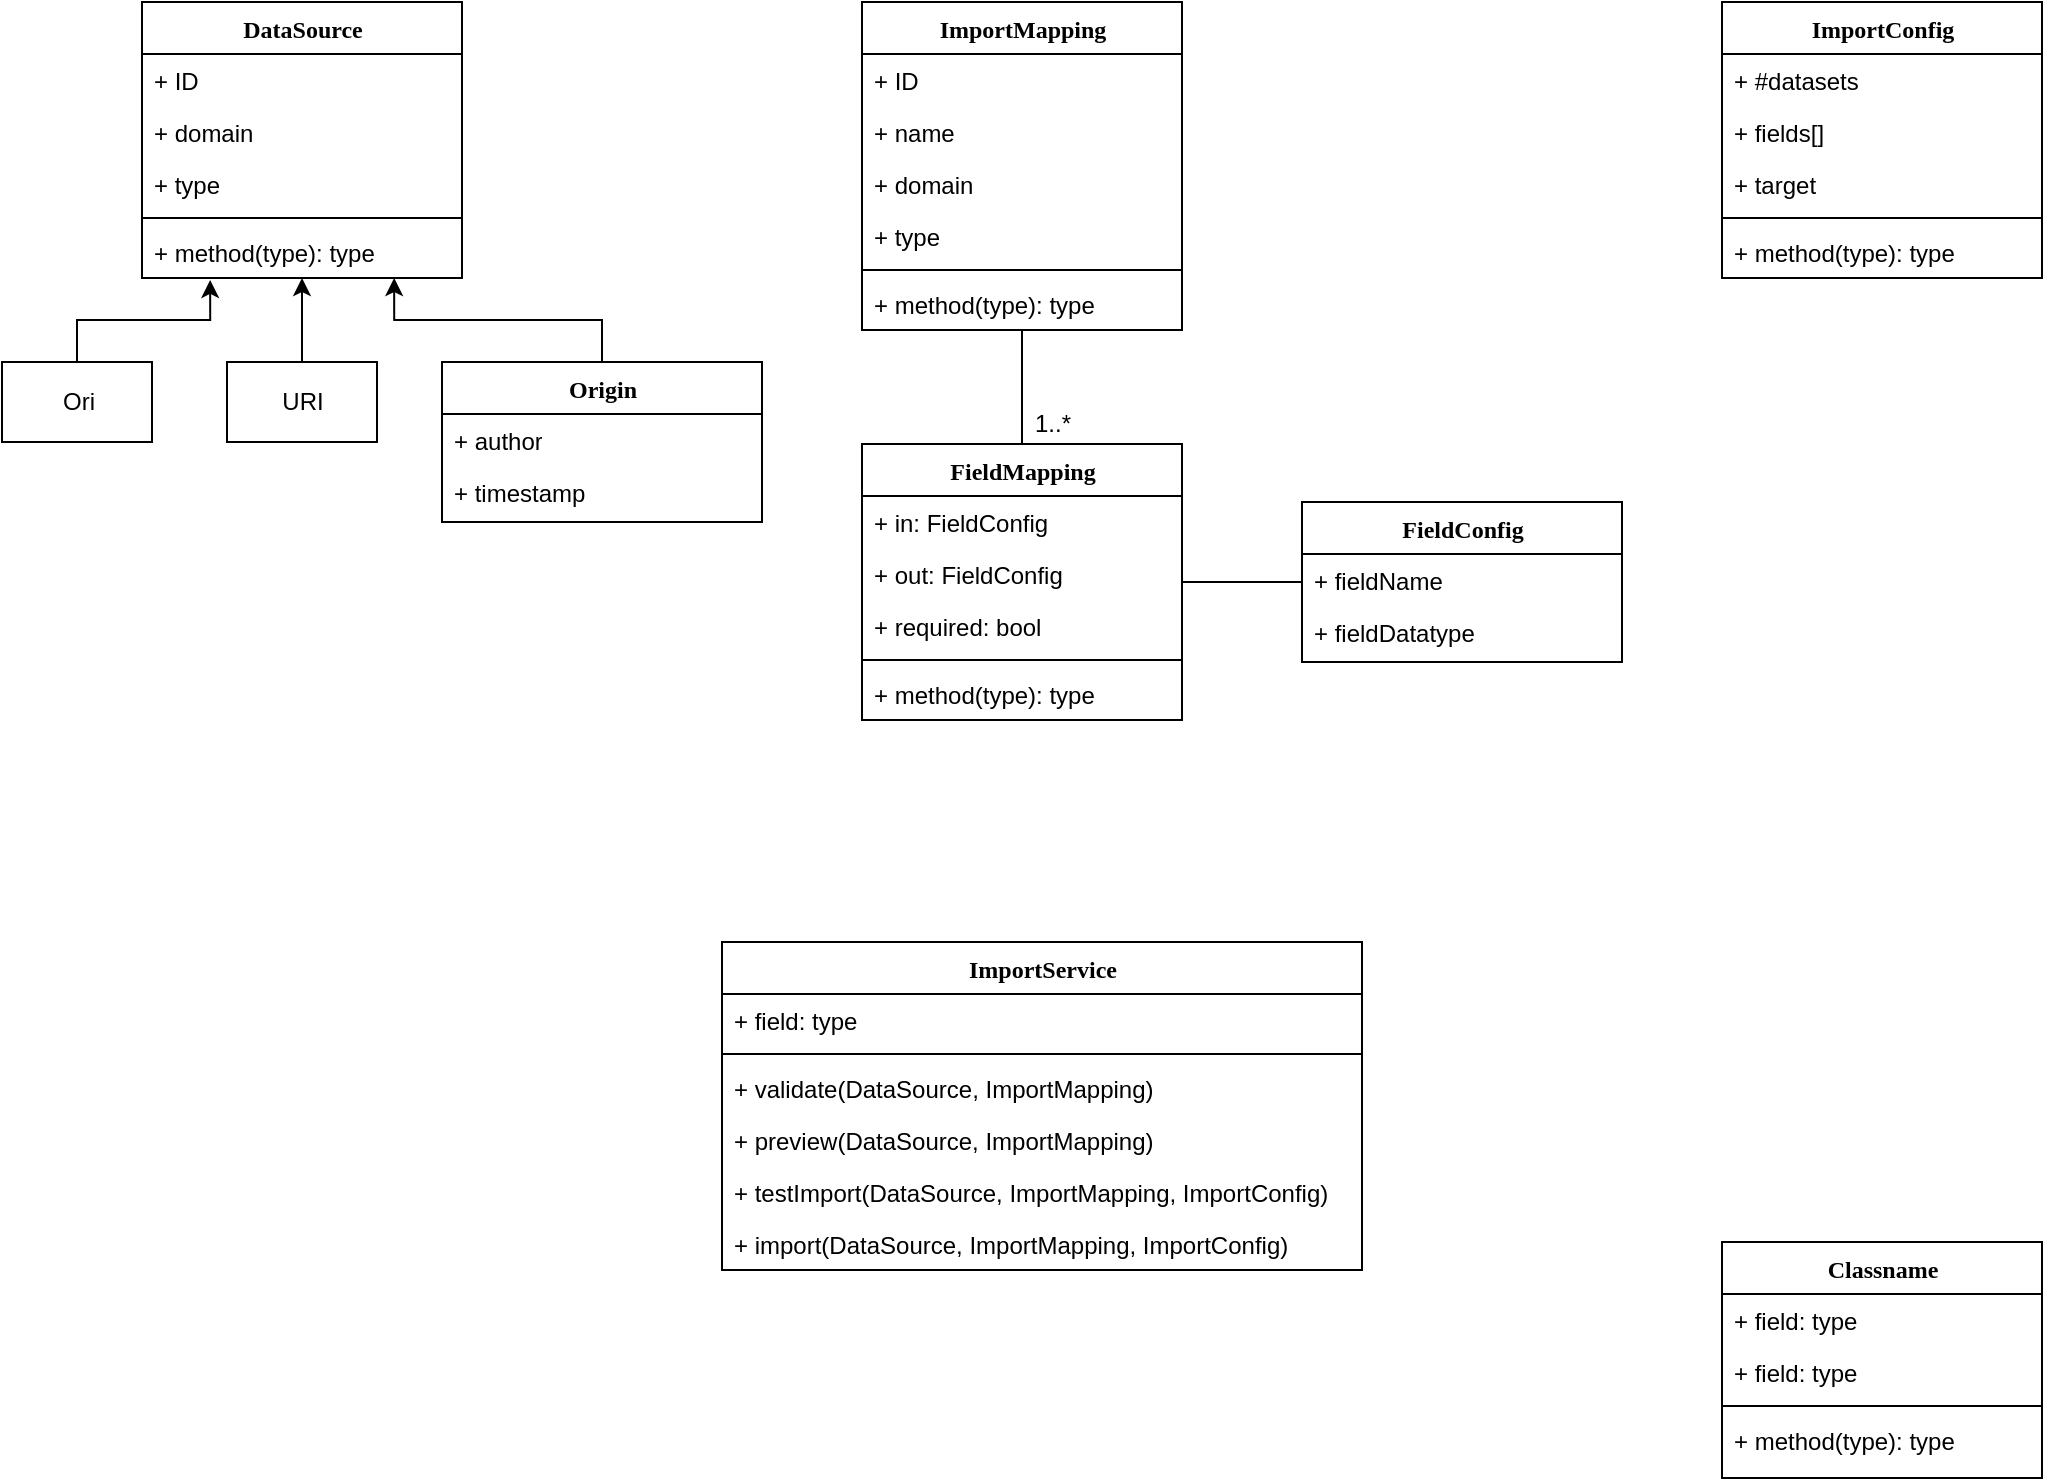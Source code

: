 <mxfile version="12.3.0" type="github" pages="1">
  <diagram name="Page-1" id="6133507b-19e7-1e82-6fc7-422aa6c4b21f">
    <mxGraphModel dx="2062" dy="1129" grid="1" gridSize="10" guides="1" tooltips="1" connect="1" arrows="1" fold="1" page="1" pageScale="1" pageWidth="1100" pageHeight="850" background="#ffffff" math="0" shadow="0">
      <root>
        <mxCell id="0"/>
        <mxCell id="1" parent="0"/>
        <mxCell id="78961159f06e98e8-17" value="Classname" style="swimlane;html=1;fontStyle=1;align=center;verticalAlign=top;childLayout=stackLayout;horizontal=1;startSize=26;horizontalStack=0;resizeParent=1;resizeLast=0;collapsible=1;marginBottom=0;swimlaneFillColor=#ffffff;rounded=0;shadow=0;comic=0;labelBackgroundColor=none;strokeWidth=1;fillColor=none;fontFamily=Verdana;fontSize=12" parent="1" vertex="1">
          <mxGeometry x="910" y="680" width="160" height="118" as="geometry"/>
        </mxCell>
        <mxCell id="78961159f06e98e8-23" value="+ field: type" style="text;html=1;strokeColor=none;fillColor=none;align=left;verticalAlign=top;spacingLeft=4;spacingRight=4;whiteSpace=wrap;overflow=hidden;rotatable=0;points=[[0,0.5],[1,0.5]];portConstraint=eastwest;" parent="78961159f06e98e8-17" vertex="1">
          <mxGeometry y="26" width="160" height="26" as="geometry"/>
        </mxCell>
        <mxCell id="78961159f06e98e8-24" value="+ field: type" style="text;html=1;strokeColor=none;fillColor=none;align=left;verticalAlign=top;spacingLeft=4;spacingRight=4;whiteSpace=wrap;overflow=hidden;rotatable=0;points=[[0,0.5],[1,0.5]];portConstraint=eastwest;" parent="78961159f06e98e8-17" vertex="1">
          <mxGeometry y="52" width="160" height="26" as="geometry"/>
        </mxCell>
        <mxCell id="78961159f06e98e8-19" value="" style="line;html=1;strokeWidth=1;fillColor=none;align=left;verticalAlign=middle;spacingTop=-1;spacingLeft=3;spacingRight=3;rotatable=0;labelPosition=right;points=[];portConstraint=eastwest;" parent="78961159f06e98e8-17" vertex="1">
          <mxGeometry y="78" width="160" height="8" as="geometry"/>
        </mxCell>
        <mxCell id="78961159f06e98e8-27" value="+ method(type): type" style="text;html=1;strokeColor=none;fillColor=none;align=left;verticalAlign=top;spacingLeft=4;spacingRight=4;whiteSpace=wrap;overflow=hidden;rotatable=0;points=[[0,0.5],[1,0.5]];portConstraint=eastwest;" parent="78961159f06e98e8-17" vertex="1">
          <mxGeometry y="86" width="160" height="26" as="geometry"/>
        </mxCell>
        <mxCell id="tQbu4OHNhD7reHEDY6yL-50" value="ImportConfig" style="swimlane;html=1;fontStyle=1;align=center;verticalAlign=top;childLayout=stackLayout;horizontal=1;startSize=26;horizontalStack=0;resizeParent=1;resizeLast=0;collapsible=1;marginBottom=0;swimlaneFillColor=#ffffff;rounded=0;shadow=0;comic=0;labelBackgroundColor=none;strokeWidth=1;fillColor=none;fontFamily=Verdana;fontSize=12" vertex="1" parent="1">
          <mxGeometry x="910" y="60" width="160" height="138" as="geometry"/>
        </mxCell>
        <mxCell id="tQbu4OHNhD7reHEDY6yL-51" value="&lt;div&gt;+ #datasets&lt;/div&gt;" style="text;html=1;strokeColor=none;fillColor=none;align=left;verticalAlign=top;spacingLeft=4;spacingRight=4;whiteSpace=wrap;overflow=hidden;rotatable=0;points=[[0,0.5],[1,0.5]];portConstraint=eastwest;" vertex="1" parent="tQbu4OHNhD7reHEDY6yL-50">
          <mxGeometry y="26" width="160" height="26" as="geometry"/>
        </mxCell>
        <mxCell id="tQbu4OHNhD7reHEDY6yL-52" value="+ fields[]" style="text;html=1;strokeColor=none;fillColor=none;align=left;verticalAlign=top;spacingLeft=4;spacingRight=4;whiteSpace=wrap;overflow=hidden;rotatable=0;points=[[0,0.5],[1,0.5]];portConstraint=eastwest;" vertex="1" parent="tQbu4OHNhD7reHEDY6yL-50">
          <mxGeometry y="52" width="160" height="26" as="geometry"/>
        </mxCell>
        <mxCell id="tQbu4OHNhD7reHEDY6yL-55" value="+ target" style="text;html=1;strokeColor=none;fillColor=none;align=left;verticalAlign=top;spacingLeft=4;spacingRight=4;whiteSpace=wrap;overflow=hidden;rotatable=0;points=[[0,0.5],[1,0.5]];portConstraint=eastwest;" vertex="1" parent="tQbu4OHNhD7reHEDY6yL-50">
          <mxGeometry y="78" width="160" height="26" as="geometry"/>
        </mxCell>
        <mxCell id="tQbu4OHNhD7reHEDY6yL-53" value="" style="line;html=1;strokeWidth=1;fillColor=none;align=left;verticalAlign=middle;spacingTop=-1;spacingLeft=3;spacingRight=3;rotatable=0;labelPosition=right;points=[];portConstraint=eastwest;" vertex="1" parent="tQbu4OHNhD7reHEDY6yL-50">
          <mxGeometry y="104" width="160" height="8" as="geometry"/>
        </mxCell>
        <mxCell id="tQbu4OHNhD7reHEDY6yL-54" value="+ method(type): type" style="text;html=1;strokeColor=none;fillColor=none;align=left;verticalAlign=top;spacingLeft=4;spacingRight=4;whiteSpace=wrap;overflow=hidden;rotatable=0;points=[[0,0.5],[1,0.5]];portConstraint=eastwest;" vertex="1" parent="tQbu4OHNhD7reHEDY6yL-50">
          <mxGeometry y="112" width="160" height="26" as="geometry"/>
        </mxCell>
        <mxCell id="tQbu4OHNhD7reHEDY6yL-56" value="" style="group" vertex="1" connectable="0" parent="1">
          <mxGeometry x="50" y="60" width="380" height="260" as="geometry"/>
        </mxCell>
        <mxCell id="tQbu4OHNhD7reHEDY6yL-2" value="&lt;div&gt;DataSource&lt;/div&gt;" style="swimlane;html=1;fontStyle=1;align=center;verticalAlign=top;childLayout=stackLayout;horizontal=1;startSize=26;horizontalStack=0;resizeParent=1;resizeLast=0;collapsible=1;marginBottom=0;swimlaneFillColor=#ffffff;rounded=0;shadow=0;comic=0;labelBackgroundColor=none;strokeWidth=1;fillColor=none;fontFamily=Verdana;fontSize=12" vertex="1" parent="tQbu4OHNhD7reHEDY6yL-56">
          <mxGeometry x="70" width="160" height="138" as="geometry"/>
        </mxCell>
        <mxCell id="tQbu4OHNhD7reHEDY6yL-3" value="+ ID" style="text;html=1;strokeColor=none;fillColor=none;align=left;verticalAlign=top;spacingLeft=4;spacingRight=4;whiteSpace=wrap;overflow=hidden;rotatable=0;points=[[0,0.5],[1,0.5]];portConstraint=eastwest;" vertex="1" parent="tQbu4OHNhD7reHEDY6yL-2">
          <mxGeometry y="26" width="160" height="26" as="geometry"/>
        </mxCell>
        <mxCell id="tQbu4OHNhD7reHEDY6yL-4" value="+ domain" style="text;html=1;strokeColor=none;fillColor=none;align=left;verticalAlign=top;spacingLeft=4;spacingRight=4;whiteSpace=wrap;overflow=hidden;rotatable=0;points=[[0,0.5],[1,0.5]];portConstraint=eastwest;" vertex="1" parent="tQbu4OHNhD7reHEDY6yL-2">
          <mxGeometry y="52" width="160" height="26" as="geometry"/>
        </mxCell>
        <mxCell id="tQbu4OHNhD7reHEDY6yL-7" value="+ type" style="text;html=1;strokeColor=none;fillColor=none;align=left;verticalAlign=top;spacingLeft=4;spacingRight=4;whiteSpace=wrap;overflow=hidden;rotatable=0;points=[[0,0.5],[1,0.5]];portConstraint=eastwest;" vertex="1" parent="tQbu4OHNhD7reHEDY6yL-2">
          <mxGeometry y="78" width="160" height="26" as="geometry"/>
        </mxCell>
        <mxCell id="tQbu4OHNhD7reHEDY6yL-5" value="" style="line;html=1;strokeWidth=1;fillColor=none;align=left;verticalAlign=middle;spacingTop=-1;spacingLeft=3;spacingRight=3;rotatable=0;labelPosition=right;points=[];portConstraint=eastwest;" vertex="1" parent="tQbu4OHNhD7reHEDY6yL-2">
          <mxGeometry y="104" width="160" height="8" as="geometry"/>
        </mxCell>
        <mxCell id="tQbu4OHNhD7reHEDY6yL-6" value="+ method(type): type" style="text;html=1;strokeColor=none;fillColor=none;align=left;verticalAlign=top;spacingLeft=4;spacingRight=4;whiteSpace=wrap;overflow=hidden;rotatable=0;points=[[0,0.5],[1,0.5]];portConstraint=eastwest;" vertex="1" parent="tQbu4OHNhD7reHEDY6yL-2">
          <mxGeometry y="112" width="160" height="26" as="geometry"/>
        </mxCell>
        <mxCell id="tQbu4OHNhD7reHEDY6yL-16" style="edgeStyle=orthogonalEdgeStyle;rounded=0;orthogonalLoop=1;jettySize=auto;html=1;entryX=0.213;entryY=1.038;entryDx=0;entryDy=0;entryPerimeter=0;" edge="1" parent="tQbu4OHNhD7reHEDY6yL-56" source="tQbu4OHNhD7reHEDY6yL-10" target="tQbu4OHNhD7reHEDY6yL-6">
          <mxGeometry relative="1" as="geometry"/>
        </mxCell>
        <mxCell id="tQbu4OHNhD7reHEDY6yL-10" value="Ori" style="html=1;" vertex="1" parent="tQbu4OHNhD7reHEDY6yL-56">
          <mxGeometry y="180" width="75" height="40" as="geometry"/>
        </mxCell>
        <mxCell id="tQbu4OHNhD7reHEDY6yL-15" style="edgeStyle=orthogonalEdgeStyle;rounded=0;orthogonalLoop=1;jettySize=auto;html=1;" edge="1" parent="tQbu4OHNhD7reHEDY6yL-56" source="tQbu4OHNhD7reHEDY6yL-14" target="tQbu4OHNhD7reHEDY6yL-2">
          <mxGeometry relative="1" as="geometry"/>
        </mxCell>
        <mxCell id="tQbu4OHNhD7reHEDY6yL-14" value="URI" style="html=1;" vertex="1" parent="tQbu4OHNhD7reHEDY6yL-56">
          <mxGeometry x="112.5" y="180" width="75" height="40" as="geometry"/>
        </mxCell>
        <mxCell id="tQbu4OHNhD7reHEDY6yL-24" style="edgeStyle=orthogonalEdgeStyle;rounded=0;orthogonalLoop=1;jettySize=auto;html=1;entryX=0.788;entryY=1;entryDx=0;entryDy=0;entryPerimeter=0;" edge="1" parent="tQbu4OHNhD7reHEDY6yL-56" source="tQbu4OHNhD7reHEDY6yL-19" target="tQbu4OHNhD7reHEDY6yL-6">
          <mxGeometry relative="1" as="geometry"/>
        </mxCell>
        <mxCell id="tQbu4OHNhD7reHEDY6yL-19" value="Origin" style="swimlane;html=1;fontStyle=1;align=center;verticalAlign=top;childLayout=stackLayout;horizontal=1;startSize=26;horizontalStack=0;resizeParent=1;resizeLast=0;collapsible=1;marginBottom=0;swimlaneFillColor=#ffffff;rounded=0;shadow=0;comic=0;labelBackgroundColor=none;strokeWidth=1;fillColor=none;fontFamily=Verdana;fontSize=12" vertex="1" parent="tQbu4OHNhD7reHEDY6yL-56">
          <mxGeometry x="220" y="180" width="160" height="80" as="geometry"/>
        </mxCell>
        <mxCell id="tQbu4OHNhD7reHEDY6yL-20" value="+ author" style="text;html=1;strokeColor=none;fillColor=none;align=left;verticalAlign=top;spacingLeft=4;spacingRight=4;whiteSpace=wrap;overflow=hidden;rotatable=0;points=[[0,0.5],[1,0.5]];portConstraint=eastwest;" vertex="1" parent="tQbu4OHNhD7reHEDY6yL-19">
          <mxGeometry y="26" width="160" height="26" as="geometry"/>
        </mxCell>
        <mxCell id="tQbu4OHNhD7reHEDY6yL-21" value="+ timestamp" style="text;html=1;strokeColor=none;fillColor=none;align=left;verticalAlign=top;spacingLeft=4;spacingRight=4;whiteSpace=wrap;overflow=hidden;rotatable=0;points=[[0,0.5],[1,0.5]];portConstraint=eastwest;" vertex="1" parent="tQbu4OHNhD7reHEDY6yL-19">
          <mxGeometry y="52" width="160" height="26" as="geometry"/>
        </mxCell>
        <mxCell id="tQbu4OHNhD7reHEDY6yL-57" value="" style="group" vertex="1" connectable="0" parent="1">
          <mxGeometry x="480" y="60" width="380" height="359" as="geometry"/>
        </mxCell>
        <mxCell id="tQbu4OHNhD7reHEDY6yL-25" value="ImportMapping" style="swimlane;html=1;fontStyle=1;align=center;verticalAlign=top;childLayout=stackLayout;horizontal=1;startSize=26;horizontalStack=0;resizeParent=1;resizeLast=0;collapsible=1;marginBottom=0;swimlaneFillColor=#ffffff;rounded=0;shadow=0;comic=0;labelBackgroundColor=none;strokeWidth=1;fillColor=none;fontFamily=Verdana;fontSize=12" vertex="1" parent="tQbu4OHNhD7reHEDY6yL-57">
          <mxGeometry width="160" height="164" as="geometry"/>
        </mxCell>
        <mxCell id="tQbu4OHNhD7reHEDY6yL-26" value="+ ID" style="text;html=1;strokeColor=none;fillColor=none;align=left;verticalAlign=top;spacingLeft=4;spacingRight=4;whiteSpace=wrap;overflow=hidden;rotatable=0;points=[[0,0.5],[1,0.5]];portConstraint=eastwest;" vertex="1" parent="tQbu4OHNhD7reHEDY6yL-25">
          <mxGeometry y="26" width="160" height="26" as="geometry"/>
        </mxCell>
        <mxCell id="tQbu4OHNhD7reHEDY6yL-27" value="+ name" style="text;html=1;strokeColor=none;fillColor=none;align=left;verticalAlign=top;spacingLeft=4;spacingRight=4;whiteSpace=wrap;overflow=hidden;rotatable=0;points=[[0,0.5],[1,0.5]];portConstraint=eastwest;" vertex="1" parent="tQbu4OHNhD7reHEDY6yL-25">
          <mxGeometry y="52" width="160" height="26" as="geometry"/>
        </mxCell>
        <mxCell id="tQbu4OHNhD7reHEDY6yL-30" value="+ domain" style="text;html=1;strokeColor=none;fillColor=none;align=left;verticalAlign=top;spacingLeft=4;spacingRight=4;whiteSpace=wrap;overflow=hidden;rotatable=0;points=[[0,0.5],[1,0.5]];portConstraint=eastwest;" vertex="1" parent="tQbu4OHNhD7reHEDY6yL-25">
          <mxGeometry y="78" width="160" height="26" as="geometry"/>
        </mxCell>
        <mxCell id="tQbu4OHNhD7reHEDY6yL-31" value="+ type" style="text;html=1;strokeColor=none;fillColor=none;align=left;verticalAlign=top;spacingLeft=4;spacingRight=4;whiteSpace=wrap;overflow=hidden;rotatable=0;points=[[0,0.5],[1,0.5]];portConstraint=eastwest;" vertex="1" parent="tQbu4OHNhD7reHEDY6yL-25">
          <mxGeometry y="104" width="160" height="26" as="geometry"/>
        </mxCell>
        <mxCell id="tQbu4OHNhD7reHEDY6yL-28" value="" style="line;html=1;strokeWidth=1;fillColor=none;align=left;verticalAlign=middle;spacingTop=-1;spacingLeft=3;spacingRight=3;rotatable=0;labelPosition=right;points=[];portConstraint=eastwest;" vertex="1" parent="tQbu4OHNhD7reHEDY6yL-25">
          <mxGeometry y="130" width="160" height="8" as="geometry"/>
        </mxCell>
        <mxCell id="tQbu4OHNhD7reHEDY6yL-29" value="+ method(type): type" style="text;html=1;strokeColor=none;fillColor=none;align=left;verticalAlign=top;spacingLeft=4;spacingRight=4;whiteSpace=wrap;overflow=hidden;rotatable=0;points=[[0,0.5],[1,0.5]];portConstraint=eastwest;" vertex="1" parent="tQbu4OHNhD7reHEDY6yL-25">
          <mxGeometry y="138" width="160" height="26" as="geometry"/>
        </mxCell>
        <mxCell id="tQbu4OHNhD7reHEDY6yL-48" style="edgeStyle=orthogonalEdgeStyle;rounded=0;orthogonalLoop=1;jettySize=auto;html=1;endArrow=none;endFill=0;" edge="1" parent="tQbu4OHNhD7reHEDY6yL-57" source="tQbu4OHNhD7reHEDY6yL-32" target="tQbu4OHNhD7reHEDY6yL-25">
          <mxGeometry relative="1" as="geometry"/>
        </mxCell>
        <mxCell id="tQbu4OHNhD7reHEDY6yL-32" value="FieldMapping" style="swimlane;html=1;fontStyle=1;align=center;verticalAlign=top;childLayout=stackLayout;horizontal=1;startSize=26;horizontalStack=0;resizeParent=1;resizeLast=0;collapsible=1;marginBottom=0;swimlaneFillColor=#ffffff;rounded=0;shadow=0;comic=0;labelBackgroundColor=none;strokeWidth=1;fillColor=none;fontFamily=Verdana;fontSize=12" vertex="1" parent="tQbu4OHNhD7reHEDY6yL-57">
          <mxGeometry y="221" width="160" height="138" as="geometry"/>
        </mxCell>
        <mxCell id="tQbu4OHNhD7reHEDY6yL-33" value="+ in: FieldConfig" style="text;html=1;strokeColor=none;fillColor=none;align=left;verticalAlign=top;spacingLeft=4;spacingRight=4;whiteSpace=wrap;overflow=hidden;rotatable=0;points=[[0,0.5],[1,0.5]];portConstraint=eastwest;" vertex="1" parent="tQbu4OHNhD7reHEDY6yL-32">
          <mxGeometry y="26" width="160" height="26" as="geometry"/>
        </mxCell>
        <mxCell id="tQbu4OHNhD7reHEDY6yL-34" value="+ out: FieldConfig" style="text;html=1;strokeColor=none;fillColor=none;align=left;verticalAlign=top;spacingLeft=4;spacingRight=4;whiteSpace=wrap;overflow=hidden;rotatable=0;points=[[0,0.5],[1,0.5]];portConstraint=eastwest;" vertex="1" parent="tQbu4OHNhD7reHEDY6yL-32">
          <mxGeometry y="52" width="160" height="26" as="geometry"/>
        </mxCell>
        <mxCell id="tQbu4OHNhD7reHEDY6yL-37" value="+ required: bool" style="text;html=1;strokeColor=none;fillColor=none;align=left;verticalAlign=top;spacingLeft=4;spacingRight=4;whiteSpace=wrap;overflow=hidden;rotatable=0;points=[[0,0.5],[1,0.5]];portConstraint=eastwest;" vertex="1" parent="tQbu4OHNhD7reHEDY6yL-32">
          <mxGeometry y="78" width="160" height="26" as="geometry"/>
        </mxCell>
        <mxCell id="tQbu4OHNhD7reHEDY6yL-35" value="" style="line;html=1;strokeWidth=1;fillColor=none;align=left;verticalAlign=middle;spacingTop=-1;spacingLeft=3;spacingRight=3;rotatable=0;labelPosition=right;points=[];portConstraint=eastwest;" vertex="1" parent="tQbu4OHNhD7reHEDY6yL-32">
          <mxGeometry y="104" width="160" height="8" as="geometry"/>
        </mxCell>
        <mxCell id="tQbu4OHNhD7reHEDY6yL-36" value="+ method(type): type" style="text;html=1;strokeColor=none;fillColor=none;align=left;verticalAlign=top;spacingLeft=4;spacingRight=4;whiteSpace=wrap;overflow=hidden;rotatable=0;points=[[0,0.5],[1,0.5]];portConstraint=eastwest;" vertex="1" parent="tQbu4OHNhD7reHEDY6yL-32">
          <mxGeometry y="112" width="160" height="26" as="geometry"/>
        </mxCell>
        <mxCell id="tQbu4OHNhD7reHEDY6yL-38" value="FieldConfig" style="swimlane;html=1;fontStyle=1;align=center;verticalAlign=top;childLayout=stackLayout;horizontal=1;startSize=26;horizontalStack=0;resizeParent=1;resizeLast=0;collapsible=1;marginBottom=0;swimlaneFillColor=#ffffff;rounded=0;shadow=0;comic=0;labelBackgroundColor=none;strokeWidth=1;fillColor=none;fontFamily=Verdana;fontSize=12" vertex="1" parent="tQbu4OHNhD7reHEDY6yL-57">
          <mxGeometry x="220" y="250" width="160" height="80" as="geometry"/>
        </mxCell>
        <mxCell id="tQbu4OHNhD7reHEDY6yL-39" value="+ fieldName" style="text;html=1;strokeColor=none;fillColor=none;align=left;verticalAlign=top;spacingLeft=4;spacingRight=4;whiteSpace=wrap;overflow=hidden;rotatable=0;points=[[0,0.5],[1,0.5]];portConstraint=eastwest;" vertex="1" parent="tQbu4OHNhD7reHEDY6yL-38">
          <mxGeometry y="26" width="160" height="26" as="geometry"/>
        </mxCell>
        <mxCell id="tQbu4OHNhD7reHEDY6yL-40" value="+ fieldDatatype" style="text;html=1;strokeColor=none;fillColor=none;align=left;verticalAlign=top;spacingLeft=4;spacingRight=4;whiteSpace=wrap;overflow=hidden;rotatable=0;points=[[0,0.5],[1,0.5]];portConstraint=eastwest;" vertex="1" parent="tQbu4OHNhD7reHEDY6yL-38">
          <mxGeometry y="52" width="160" height="26" as="geometry"/>
        </mxCell>
        <mxCell id="tQbu4OHNhD7reHEDY6yL-47" style="edgeStyle=orthogonalEdgeStyle;rounded=0;orthogonalLoop=1;jettySize=auto;html=1;endArrow=none;endFill=0;" edge="1" parent="tQbu4OHNhD7reHEDY6yL-57" source="tQbu4OHNhD7reHEDY6yL-32" target="tQbu4OHNhD7reHEDY6yL-38">
          <mxGeometry relative="1" as="geometry"/>
        </mxCell>
        <mxCell id="tQbu4OHNhD7reHEDY6yL-49" value="1..*" style="text;html=1;align=center;verticalAlign=middle;resizable=0;points=[];;autosize=1;" vertex="1" parent="tQbu4OHNhD7reHEDY6yL-57">
          <mxGeometry x="80" y="201" width="30" height="20" as="geometry"/>
        </mxCell>
        <mxCell id="tQbu4OHNhD7reHEDY6yL-58" value="ImportService" style="swimlane;html=1;fontStyle=1;align=center;verticalAlign=top;childLayout=stackLayout;horizontal=1;startSize=26;horizontalStack=0;resizeParent=1;resizeLast=0;collapsible=1;marginBottom=0;swimlaneFillColor=#ffffff;rounded=0;shadow=0;comic=0;labelBackgroundColor=none;strokeWidth=1;fillColor=none;fontFamily=Verdana;fontSize=12" vertex="1" parent="1">
          <mxGeometry x="410" y="530" width="320" height="164" as="geometry"/>
        </mxCell>
        <mxCell id="tQbu4OHNhD7reHEDY6yL-59" value="+ field: type" style="text;html=1;strokeColor=none;fillColor=none;align=left;verticalAlign=top;spacingLeft=4;spacingRight=4;whiteSpace=wrap;overflow=hidden;rotatable=0;points=[[0,0.5],[1,0.5]];portConstraint=eastwest;" vertex="1" parent="tQbu4OHNhD7reHEDY6yL-58">
          <mxGeometry y="26" width="320" height="26" as="geometry"/>
        </mxCell>
        <mxCell id="tQbu4OHNhD7reHEDY6yL-61" value="" style="line;html=1;strokeWidth=1;fillColor=none;align=left;verticalAlign=middle;spacingTop=-1;spacingLeft=3;spacingRight=3;rotatable=0;labelPosition=right;points=[];portConstraint=eastwest;" vertex="1" parent="tQbu4OHNhD7reHEDY6yL-58">
          <mxGeometry y="52" width="320" height="8" as="geometry"/>
        </mxCell>
        <mxCell id="tQbu4OHNhD7reHEDY6yL-62" value="+ validate(DataSource, ImportMapping)" style="text;html=1;strokeColor=none;fillColor=none;align=left;verticalAlign=top;spacingLeft=4;spacingRight=4;whiteSpace=wrap;overflow=hidden;rotatable=0;points=[[0,0.5],[1,0.5]];portConstraint=eastwest;" vertex="1" parent="tQbu4OHNhD7reHEDY6yL-58">
          <mxGeometry y="60" width="320" height="26" as="geometry"/>
        </mxCell>
        <mxCell id="tQbu4OHNhD7reHEDY6yL-63" value="+ preview(DataSource, ImportMapping)" style="text;html=1;strokeColor=none;fillColor=none;align=left;verticalAlign=top;spacingLeft=4;spacingRight=4;whiteSpace=wrap;overflow=hidden;rotatable=0;points=[[0,0.5],[1,0.5]];portConstraint=eastwest;" vertex="1" parent="tQbu4OHNhD7reHEDY6yL-58">
          <mxGeometry y="86" width="320" height="26" as="geometry"/>
        </mxCell>
        <mxCell id="tQbu4OHNhD7reHEDY6yL-64" value="+ testImport(DataSource, ImportMapping, ImportConfig)" style="text;html=1;strokeColor=none;fillColor=none;align=left;verticalAlign=top;spacingLeft=4;spacingRight=4;whiteSpace=wrap;overflow=hidden;rotatable=0;points=[[0,0.5],[1,0.5]];portConstraint=eastwest;" vertex="1" parent="tQbu4OHNhD7reHEDY6yL-58">
          <mxGeometry y="112" width="320" height="26" as="geometry"/>
        </mxCell>
        <mxCell id="tQbu4OHNhD7reHEDY6yL-65" value="+ import(DataSource, ImportMapping, ImportConfig)" style="text;html=1;strokeColor=none;fillColor=none;align=left;verticalAlign=top;spacingLeft=4;spacingRight=4;whiteSpace=wrap;overflow=hidden;rotatable=0;points=[[0,0.5],[1,0.5]];portConstraint=eastwest;" vertex="1" parent="tQbu4OHNhD7reHEDY6yL-58">
          <mxGeometry y="138" width="320" height="26" as="geometry"/>
        </mxCell>
      </root>
    </mxGraphModel>
  </diagram>
</mxfile>
